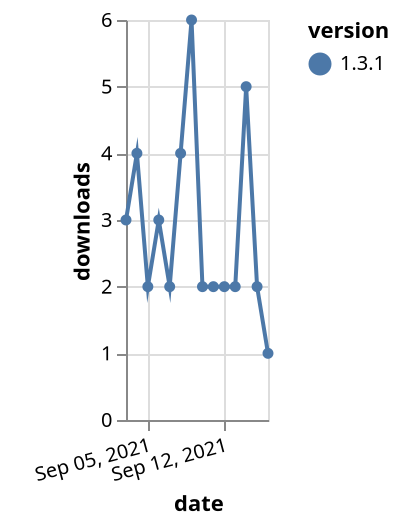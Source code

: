 {"$schema": "https://vega.github.io/schema/vega-lite/v5.json", "description": "A simple bar chart with embedded data.", "data": {"values": [{"date": "2021-09-03", "total": 5859, "delta": 3, "version": "1.3.1"}, {"date": "2021-09-04", "total": 5863, "delta": 4, "version": "1.3.1"}, {"date": "2021-09-05", "total": 5865, "delta": 2, "version": "1.3.1"}, {"date": "2021-09-06", "total": 5868, "delta": 3, "version": "1.3.1"}, {"date": "2021-09-07", "total": 5870, "delta": 2, "version": "1.3.1"}, {"date": "2021-09-08", "total": 5874, "delta": 4, "version": "1.3.1"}, {"date": "2021-09-09", "total": 5880, "delta": 6, "version": "1.3.1"}, {"date": "2021-09-10", "total": 5882, "delta": 2, "version": "1.3.1"}, {"date": "2021-09-11", "total": 5884, "delta": 2, "version": "1.3.1"}, {"date": "2021-09-12", "total": 5886, "delta": 2, "version": "1.3.1"}, {"date": "2021-09-13", "total": 5888, "delta": 2, "version": "1.3.1"}, {"date": "2021-09-14", "total": 5893, "delta": 5, "version": "1.3.1"}, {"date": "2021-09-15", "total": 5895, "delta": 2, "version": "1.3.1"}, {"date": "2021-09-16", "total": 5896, "delta": 1, "version": "1.3.1"}]}, "width": "container", "mark": {"type": "line", "point": {"filled": true}}, "encoding": {"x": {"field": "date", "type": "temporal", "timeUnit": "yearmonthdate", "title": "date", "axis": {"labelAngle": -15}}, "y": {"field": "delta", "type": "quantitative", "title": "downloads"}, "color": {"field": "version", "type": "nominal"}, "tooltip": {"field": "delta"}}}
